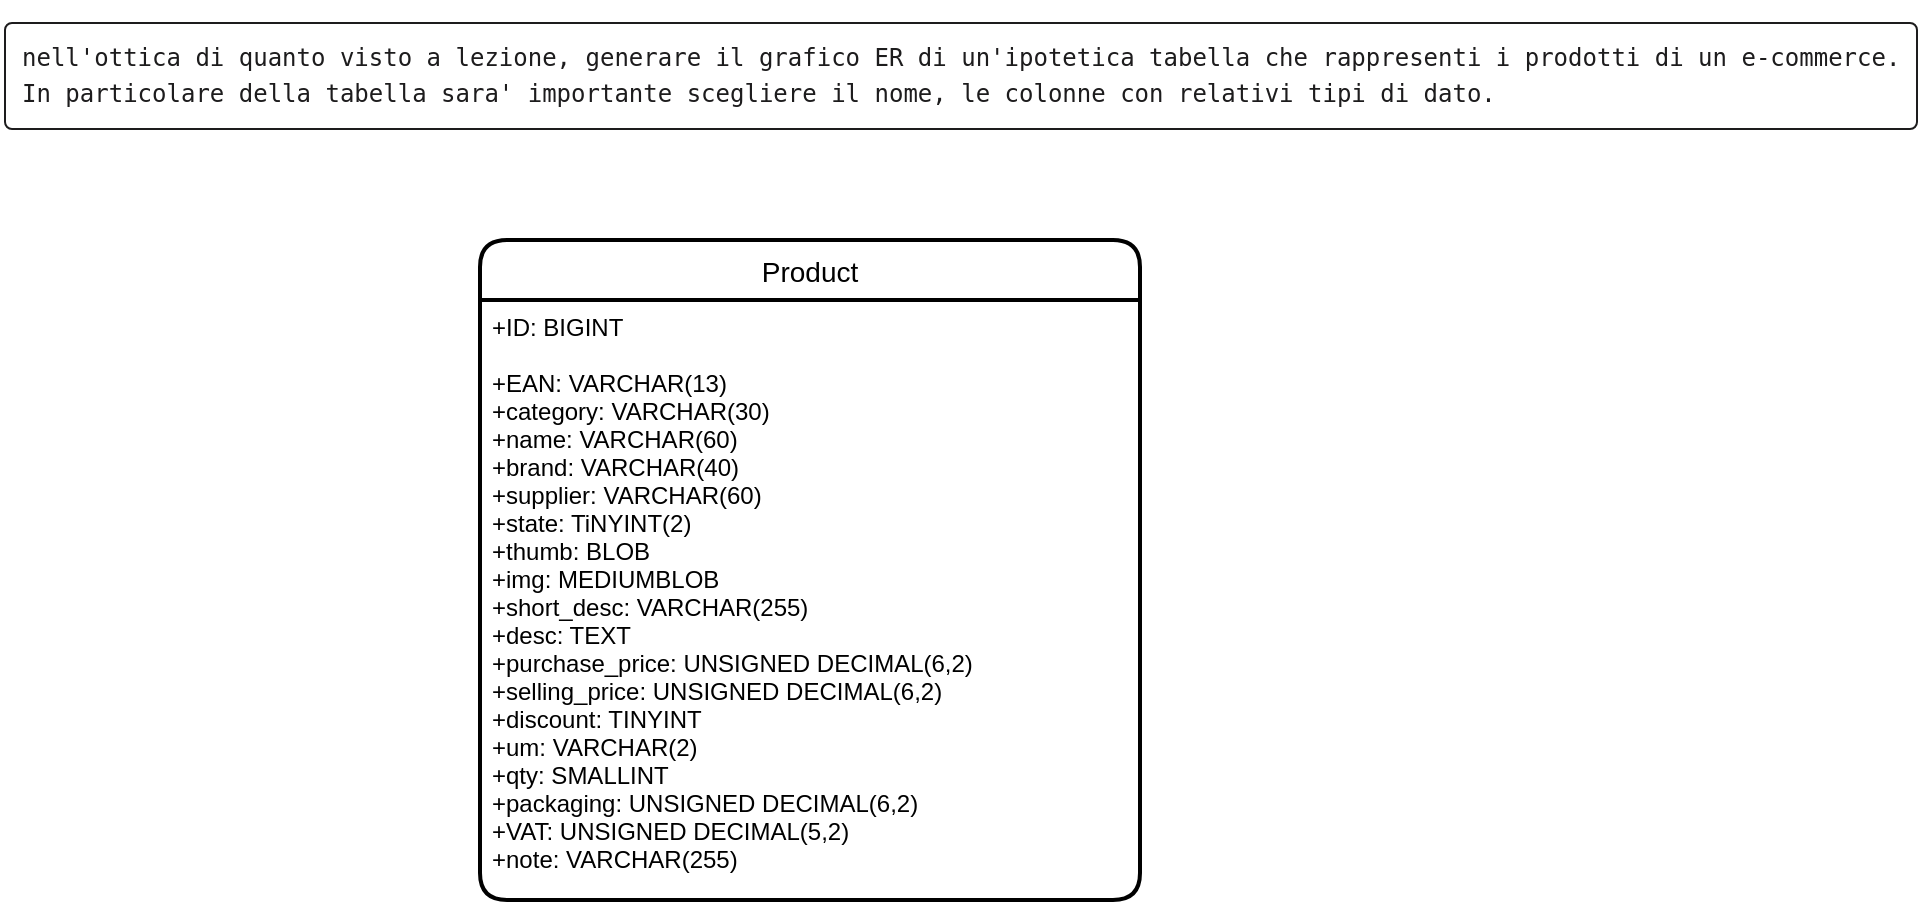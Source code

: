 <mxfile version="13.6.9" type="google"><diagram id="yWy0VRbe-nRN-JBZNKgh" name="Page-1"><mxGraphModel dx="1186" dy="651" grid="1" gridSize="10" guides="1" tooltips="1" connect="1" arrows="1" fold="1" page="1" pageScale="1" pageWidth="827" pageHeight="1169" math="0" shadow="0"><root><mxCell id="0"/><mxCell id="1" parent="0"/><mxCell id="wUR392W2rvm6UtNg-sx2-1" value="&lt;meta charset=&quot;utf-8&quot;&gt;&lt;pre class=&quot;c-mrkdwn__pre&quot; style=&quot;box-sizing: inherit; margin: 4px 0px; padding: 8px; font-size: 12px; line-height: 1.5; overflow-wrap: break-word; word-break: normal; border: 1px solid; border-radius: 4px; color: rgb(29, 28, 29); font-style: normal; font-weight: 400; letter-spacing: normal; text-align: left; text-indent: 0px; text-transform: none; word-spacing: 0px;&quot;&gt;nell'ottica di quanto visto a lezione, generare il grafico ER di un'ipotetica tabella che rappresenti i prodotti di un e-commerce.&lt;br style=&quot;box-sizing: inherit&quot;&gt;In particolare della tabella sara' importante scegliere il nome, le colonne con relativi tipi di dato.&lt;/pre&gt;" style="text;whiteSpace=wrap;html=1;" vertex="1" parent="1"><mxGeometry x="60" y="30" width="550" height="80" as="geometry"/></mxCell><mxCell id="wUR392W2rvm6UtNg-sx2-2" value="Product" style="swimlane;childLayout=stackLayout;horizontal=1;startSize=30;horizontalStack=0;rounded=1;fontSize=14;fontStyle=0;strokeWidth=2;resizeParent=0;resizeLast=1;shadow=0;dashed=0;align=center;" vertex="1" parent="1"><mxGeometry x="300" y="150" width="330" height="330" as="geometry"/></mxCell><mxCell id="wUR392W2rvm6UtNg-sx2-3" value="+ID: BIGINT&#10;&#10;+EAN: VARCHAR(13)&#10;+category: VARCHAR(30)&#10;+name: VARCHAR(60)&#10;+brand: VARCHAR(40)&#10;+supplier: VARCHAR(60)&#10;+state: TiNYINT(2)&#10;+thumb: BLOB&#10;+img: MEDIUMBLOB&#10;+short_desc: VARCHAR(255)&#10;+desc: TEXT&#10;+purchase_price: UNSIGNED DECIMAL(6,2)&#10;+selling_price: UNSIGNED DECIMAL(6,2)&#10;+discount: TINYINT&#10;+um: VARCHAR(2)&#10;+qty: SMALLINT&#10;+packaging: UNSIGNED DECIMAL(6,2)&#10;+VAT: UNSIGNED DECIMAL(5,2)&#10;+note: VARCHAR(255)" style="align=left;strokeColor=none;fillColor=none;spacingLeft=4;fontSize=12;verticalAlign=top;resizable=0;rotatable=0;part=1;" vertex="1" parent="wUR392W2rvm6UtNg-sx2-2"><mxGeometry y="30" width="330" height="300" as="geometry"/></mxCell></root></mxGraphModel></diagram></mxfile>